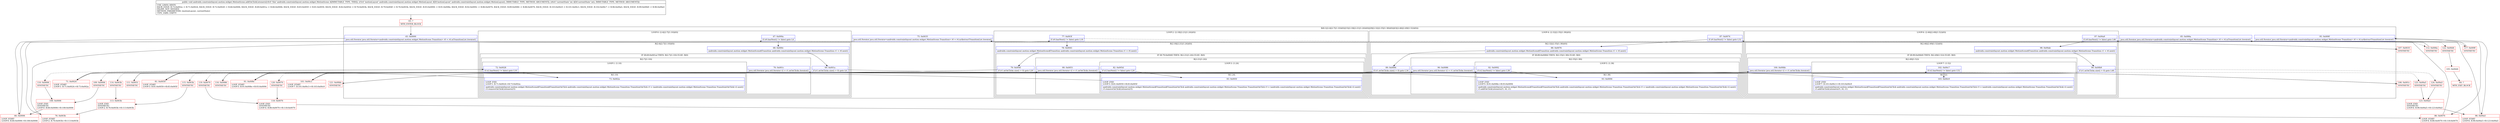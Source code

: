 digraph "CFG forandroidx.constraintlayout.motion.widget.MotionScene.addOnClickListeners(Landroidx\/constraintlayout\/motion\/widget\/MotionLayout;I)V" {
subgraph cluster_Region_1858120026 {
label = "R(8:1|(2:4|(2:7|(1:10))(0))|15|(2:18|(2:21|(1:24))(0))|29|(2:32|(2:35|(1:38))(0))|43|(2:46|(2:49|(1:52))(0)))";
node [shape=record,color=blue];
Node_65 [shape=record,label="{65\:\ 0x0000|java.util.Iterator java.util.Iterator\<androidx.constraintlayout.motion.widget.MotionScene.Transition\> r0 = r4.mTransitionList.iterator()\l}"];
subgraph cluster_LoopRegion_1827233228 {
label = "LOOP:0: (2:4|(2:7|(1:10))(0))";
node [shape=record,color=blue];
Node_67 [shape=record,label="{67\:\ 0x000a|if (r0.hasNext() != false) goto L4\l}"];
subgraph cluster_Region_1153549738 {
label = "R(2:4|(2:7|(1:10))(0))";
node [shape=record,color=blue];
Node_68 [shape=record,label="{68\:\ 0x000c|androidx.constraintlayout.motion.widget.MotionScene$Transition androidx.constraintlayout.motion.widget.MotionScene.Transition r1 = r0.next()\l}"];
subgraph cluster_IfRegion_700679769 {
label = "IF [B:69:0x001a] THEN: R(2:7|(1:10)) ELSE: R(0)";
node [shape=record,color=blue];
Node_69 [shape=record,label="{69\:\ 0x001a|if (r1.mOnClicks.size() \> 0) goto L6\l}"];
subgraph cluster_Region_966181966 {
label = "R(2:7|(1:10))";
node [shape=record,color=blue];
Node_70 [shape=record,label="{70\:\ 0x001c|java.util.Iterator java.util.Iterator r2 = r1.mOnClicks.iterator()\l}"];
subgraph cluster_LoopRegion_992265104 {
label = "LOOP:1: (1:10)";
node [shape=record,color=blue];
Node_72 [shape=record,label="{72\:\ 0x0028|if (r2.hasNext() != false) goto L10\l}"];
subgraph cluster_Region_921150940 {
label = "R(1:10)";
node [shape=record,color=blue];
Node_73 [shape=record,label="{73\:\ 0x002a|LOOP_END\lLOOP:1: B:71:0x0024\-\>B:73:0x002a\l|androidx.constraintlayout.motion.widget.MotionScene$Transition$TransitionOnClick androidx.constraintlayout.motion.widget.MotionScene.Transition.TransitionOnClick r3 = (androidx.constraintlayout.motion.widget.MotionScene.Transition.TransitionOnClick) r2.next()\lr3.removeOnClickListeners(r5)\l}"];
}
}
}
subgraph cluster_Region_611998384 {
label = "R(0)";
node [shape=record,color=blue];
}
}
}
}
Node_75 [shape=record,label="{75\:\ 0x0035|java.util.Iterator java.util.Iterator\<androidx.constraintlayout.motion.widget.MotionScene.Transition\> r0 = r4.mAbstractTransitionList.iterator()\l}"];
subgraph cluster_LoopRegion_1395218691 {
label = "LOOP:2: (2:18|(2:21|(1:24))(0))";
node [shape=record,color=blue];
Node_77 [shape=record,label="{77\:\ 0x003f|if (r0.hasNext() != false) goto L18\l}"];
subgraph cluster_Region_952676421 {
label = "R(2:18|(2:21|(1:24))(0))";
node [shape=record,color=blue];
Node_78 [shape=record,label="{78\:\ 0x0041|androidx.constraintlayout.motion.widget.MotionScene$Transition androidx.constraintlayout.motion.widget.MotionScene.Transition r1 = r0.next()\l}"];
subgraph cluster_IfRegion_1759481815 {
label = "IF [B:79:0x004f] THEN: R(2:21|(1:24)) ELSE: R(0)";
node [shape=record,color=blue];
Node_79 [shape=record,label="{79\:\ 0x004f|if (r1.mOnClicks.size() \> 0) goto L20\l}"];
subgraph cluster_Region_319847101 {
label = "R(2:21|(1:24))";
node [shape=record,color=blue];
Node_80 [shape=record,label="{80\:\ 0x0051|java.util.Iterator java.util.Iterator r2 = r1.mOnClicks.iterator()\l}"];
subgraph cluster_LoopRegion_271732828 {
label = "LOOP:3: (1:24)";
node [shape=record,color=blue];
Node_82 [shape=record,label="{82\:\ 0x005d|if (r2.hasNext() != false) goto L24\l}"];
subgraph cluster_Region_1039537927 {
label = "R(1:24)";
node [shape=record,color=blue];
Node_83 [shape=record,label="{83\:\ 0x005f|LOOP_END\lLOOP:3: B:81:0x0059\-\>B:83:0x005f\l|androidx.constraintlayout.motion.widget.MotionScene$Transition$TransitionOnClick androidx.constraintlayout.motion.widget.MotionScene.Transition.TransitionOnClick r3 = (androidx.constraintlayout.motion.widget.MotionScene.Transition.TransitionOnClick) r2.next()\lr3.removeOnClickListeners(r5)\l}"];
}
}
}
subgraph cluster_Region_758728115 {
label = "R(0)";
node [shape=record,color=blue];
}
}
}
}
Node_85 [shape=record,label="{85\:\ 0x006a|java.util.Iterator java.util.Iterator\<androidx.constraintlayout.motion.widget.MotionScene.Transition\> r0 = r4.mTransitionList.iterator()\l}"];
subgraph cluster_LoopRegion_510238125 {
label = "LOOP:4: (2:32|(2:35|(1:38))(0))";
node [shape=record,color=blue];
Node_87 [shape=record,label="{87\:\ 0x0074|if (r0.hasNext() != false) goto L32\l}"];
subgraph cluster_Region_1422911327 {
label = "R(2:32|(2:35|(1:38))(0))";
node [shape=record,color=blue];
Node_88 [shape=record,label="{88\:\ 0x0076|androidx.constraintlayout.motion.widget.MotionScene$Transition androidx.constraintlayout.motion.widget.MotionScene.Transition r1 = r0.next()\l}"];
subgraph cluster_IfRegion_1596552458 {
label = "IF [B:89:0x0084] THEN: R(2:35|(1:38)) ELSE: R(0)";
node [shape=record,color=blue];
Node_89 [shape=record,label="{89\:\ 0x0084|if (r1.mOnClicks.size() \> 0) goto L34\l}"];
subgraph cluster_Region_1452647485 {
label = "R(2:35|(1:38))";
node [shape=record,color=blue];
Node_90 [shape=record,label="{90\:\ 0x0086|java.util.Iterator java.util.Iterator r2 = r1.mOnClicks.iterator()\l}"];
subgraph cluster_LoopRegion_2093626465 {
label = "LOOP:5: (1:38)";
node [shape=record,color=blue];
Node_92 [shape=record,label="{92\:\ 0x0092|if (r2.hasNext() != false) goto L38\l}"];
subgraph cluster_Region_1298782474 {
label = "R(1:38)";
node [shape=record,color=blue];
Node_93 [shape=record,label="{93\:\ 0x0094|LOOP_END\lLOOP:5: B:91:0x008e\-\>B:93:0x0094\l|androidx.constraintlayout.motion.widget.MotionScene$Transition$TransitionOnClick androidx.constraintlayout.motion.widget.MotionScene.Transition.TransitionOnClick r3 = (androidx.constraintlayout.motion.widget.MotionScene.Transition.TransitionOnClick) r2.next()\lr3.addOnClickListeners(r5, r6, r1)\l}"];
}
}
}
subgraph cluster_Region_668583095 {
label = "R(0)";
node [shape=record,color=blue];
}
}
}
}
Node_95 [shape=record,label="{95\:\ 0x009f|java.util.Iterator java.util.Iterator\<androidx.constraintlayout.motion.widget.MotionScene.Transition\> r0 = r4.mAbstractTransitionList.iterator()\l}"];
subgraph cluster_LoopRegion_1303858564 {
label = "LOOP:6: (2:46|(2:49|(1:52))(0))";
node [shape=record,color=blue];
Node_97 [shape=record,label="{97\:\ 0x00a9|if (r0.hasNext() != false) goto L46\l}"];
subgraph cluster_Region_805340911 {
label = "R(2:46|(2:49|(1:52))(0))";
node [shape=record,color=blue];
Node_98 [shape=record,label="{98\:\ 0x00ab|androidx.constraintlayout.motion.widget.MotionScene$Transition androidx.constraintlayout.motion.widget.MotionScene.Transition r1 = r0.next()\l}"];
subgraph cluster_IfRegion_1658253751 {
label = "IF [B:99:0x00b9] THEN: R(2:49|(1:52)) ELSE: R(0)";
node [shape=record,color=blue];
Node_99 [shape=record,label="{99\:\ 0x00b9|if (r1.mOnClicks.size() \> 0) goto L48\l}"];
subgraph cluster_Region_1225267117 {
label = "R(2:49|(1:52))";
node [shape=record,color=blue];
Node_100 [shape=record,label="{100\:\ 0x00bb|java.util.Iterator java.util.Iterator r2 = r1.mOnClicks.iterator()\l}"];
subgraph cluster_LoopRegion_178742944 {
label = "LOOP:7: (1:52)";
node [shape=record,color=blue];
Node_102 [shape=record,label="{102\:\ 0x00c7|if (r2.hasNext() != false) goto L52\l}"];
subgraph cluster_Region_1050978405 {
label = "R(1:52)";
node [shape=record,color=blue];
Node_103 [shape=record,label="{103\:\ 0x00c9|LOOP_END\lLOOP:7: B:101:0x00c3\-\>B:103:0x00c9\l|androidx.constraintlayout.motion.widget.MotionScene$Transition$TransitionOnClick androidx.constraintlayout.motion.widget.MotionScene.Transition.TransitionOnClick r3 = (androidx.constraintlayout.motion.widget.MotionScene.Transition.TransitionOnClick) r2.next()\lr3.addOnClickListeners(r5, r6, r1)\l}"];
}
}
}
subgraph cluster_Region_925202029 {
label = "R(0)";
node [shape=record,color=blue];
}
}
}
}
}
Node_63 [shape=record,color=red,label="{63\:\ ?|MTH_ENTER_BLOCK\l}"];
Node_66 [shape=record,color=red,label="{66\:\ 0x0006|LOOP_START\lLOOP:0: B:66:0x0006\-\>B:108:0x0006\l}"];
Node_106 [shape=record,color=red,label="{106\:\ 0x001c|SYNTHETIC\l}"];
Node_71 [shape=record,color=red,label="{71\:\ 0x0024|LOOP_START\lLOOP:1: B:71:0x0024\-\>B:73:0x002a\l}"];
Node_110 [shape=record,color=red,label="{110\:\ 0x0006|SYNTHETIC\l}"];
Node_108 [shape=record,color=red,label="{108\:\ 0x0006|LOOP_END\lSYNTHETIC\lLOOP:0: B:66:0x0006\-\>B:108:0x0006\l}"];
Node_109 [shape=record,color=red,label="{109\:\ 0x0006|SYNTHETIC\l}"];
Node_107 [shape=record,color=red,label="{107\:\ 0x0035|SYNTHETIC\l}"];
Node_76 [shape=record,color=red,label="{76\:\ 0x003b|LOOP_START\lLOOP:2: B:76:0x003b\-\>B:113:0x003b\l}"];
Node_111 [shape=record,color=red,label="{111\:\ 0x0051|SYNTHETIC\l}"];
Node_81 [shape=record,color=red,label="{81\:\ 0x0059|LOOP_START\lLOOP:3: B:81:0x0059\-\>B:83:0x005f\l}"];
Node_115 [shape=record,color=red,label="{115\:\ 0x003b|SYNTHETIC\l}"];
Node_113 [shape=record,color=red,label="{113\:\ 0x003b|LOOP_END\lSYNTHETIC\lLOOP:2: B:76:0x003b\-\>B:113:0x003b\l}"];
Node_114 [shape=record,color=red,label="{114\:\ 0x003b|SYNTHETIC\l}"];
Node_112 [shape=record,color=red,label="{112\:\ 0x006a|SYNTHETIC\l}"];
Node_86 [shape=record,color=red,label="{86\:\ 0x0070|LOOP_START\lLOOP:4: B:86:0x0070\-\>B:118:0x0070\l}"];
Node_116 [shape=record,color=red,label="{116\:\ 0x0086|SYNTHETIC\l}"];
Node_91 [shape=record,color=red,label="{91\:\ 0x008e|LOOP_START\lLOOP:5: B:91:0x008e\-\>B:93:0x0094\l}"];
Node_120 [shape=record,color=red,label="{120\:\ 0x0070|SYNTHETIC\l}"];
Node_118 [shape=record,color=red,label="{118\:\ 0x0070|LOOP_END\lSYNTHETIC\lLOOP:4: B:86:0x0070\-\>B:118:0x0070\l}"];
Node_119 [shape=record,color=red,label="{119\:\ 0x0070|SYNTHETIC\l}"];
Node_117 [shape=record,color=red,label="{117\:\ 0x009f|SYNTHETIC\l}"];
Node_96 [shape=record,color=red,label="{96\:\ 0x00a5|LOOP_START\lLOOP:6: B:96:0x00a5\-\>B:123:0x00a5\l}"];
Node_121 [shape=record,color=red,label="{121\:\ 0x00bb|SYNTHETIC\l}"];
Node_101 [shape=record,color=red,label="{101\:\ 0x00c3|LOOP_START\lLOOP:7: B:101:0x00c3\-\>B:103:0x00c9\l}"];
Node_125 [shape=record,color=red,label="{125\:\ 0x00a5|SYNTHETIC\l}"];
Node_123 [shape=record,color=red,label="{123\:\ 0x00a5|LOOP_END\lSYNTHETIC\lLOOP:6: B:96:0x00a5\-\>B:123:0x00a5\l}"];
Node_124 [shape=record,color=red,label="{124\:\ 0x00a5|SYNTHETIC\l}"];
Node_122 [shape=record,color=red,label="{122\:\ 0x00d4|SYNTHETIC\l}"];
Node_105 [shape=record,color=red,label="{105\:\ 0x00d4}"];
Node_64 [shape=record,color=red,label="{64\:\ ?|MTH_EXIT_BLOCK\l}"];
MethodNode[shape=record,label="{public void androidx.constraintlayout.motion.widget.MotionScene.addOnClickListeners((r4v0 'this' androidx.constraintlayout.motion.widget.MotionScene A[IMMUTABLE_TYPE, THIS]), (r5v0 'motionLayout' androidx.constraintlayout.motion.widget.MotionLayout A[D('motionLayout' androidx.constraintlayout.motion.widget.MotionLayout), IMMUTABLE_TYPE, METHOD_ARGUMENT]), (r6v0 'currentState' int A[D('currentState' int), IMMUTABLE_TYPE, METHOD_ARGUMENT]))  | USE_LINES_HINTS\lBACK_EDGE: B:73:0x002a \-\> B:71:0x0024, BACK_EDGE: B:72:0x0028 \-\> B:66:0x0006, BACK_EDGE: B:69:0x001a \-\> B:66:0x0006, BACK_EDGE: B:83:0x005f \-\> B:81:0x0059, BACK_EDGE: B:82:0x005d \-\> B:76:0x003b, BACK_EDGE: B:79:0x004f \-\> B:76:0x003b, BACK_EDGE: B:93:0x0094 \-\> B:91:0x008e, BACK_EDGE: B:92:0x0092 \-\> B:86:0x0070, BACK_EDGE: B:89:0x0084 \-\> B:86:0x0070, BACK_EDGE: B:103:0x00c9 \-\> B:101:0x00c3, BACK_EDGE: B:102:0x00c7 \-\> B:96:0x00a5, BACK_EDGE: B:99:0x00b9 \-\> B:96:0x00a5\lINLINE_NOT_NEEDED\lMETHOD_PARAMETERS: [motionLayout, currentState]\lTYPE_VARS: EMPTY\l}"];
MethodNode -> Node_63;Node_65 -> Node_66;
Node_67 -> Node_68;
Node_67 -> Node_107[style=dashed];
Node_68 -> Node_69;
Node_69 -> Node_106;
Node_69 -> Node_109[style=dashed];
Node_70 -> Node_71;
Node_72 -> Node_73;
Node_72 -> Node_110[style=dashed];
Node_73 -> Node_71;
Node_75 -> Node_76;
Node_77 -> Node_78;
Node_77 -> Node_112[style=dashed];
Node_78 -> Node_79;
Node_79 -> Node_111;
Node_79 -> Node_114[style=dashed];
Node_80 -> Node_81;
Node_82 -> Node_83;
Node_82 -> Node_115[style=dashed];
Node_83 -> Node_81;
Node_85 -> Node_86;
Node_87 -> Node_88;
Node_87 -> Node_117[style=dashed];
Node_88 -> Node_89;
Node_89 -> Node_116;
Node_89 -> Node_119[style=dashed];
Node_90 -> Node_91;
Node_92 -> Node_93;
Node_92 -> Node_120[style=dashed];
Node_93 -> Node_91;
Node_95 -> Node_96;
Node_97 -> Node_98;
Node_97 -> Node_122[style=dashed];
Node_98 -> Node_99;
Node_99 -> Node_121;
Node_99 -> Node_124[style=dashed];
Node_100 -> Node_101;
Node_102 -> Node_103;
Node_102 -> Node_125[style=dashed];
Node_103 -> Node_101;
Node_63 -> Node_65;
Node_66 -> Node_67;
Node_106 -> Node_70;
Node_71 -> Node_72;
Node_110 -> Node_108;
Node_108 -> Node_66;
Node_109 -> Node_108;
Node_107 -> Node_75;
Node_76 -> Node_77;
Node_111 -> Node_80;
Node_81 -> Node_82;
Node_115 -> Node_113;
Node_113 -> Node_76;
Node_114 -> Node_113;
Node_112 -> Node_85;
Node_86 -> Node_87;
Node_116 -> Node_90;
Node_91 -> Node_92;
Node_120 -> Node_118;
Node_118 -> Node_86;
Node_119 -> Node_118;
Node_117 -> Node_95;
Node_96 -> Node_97;
Node_121 -> Node_100;
Node_101 -> Node_102;
Node_125 -> Node_123;
Node_123 -> Node_96;
Node_124 -> Node_123;
Node_122 -> Node_105;
Node_105 -> Node_64;
}

